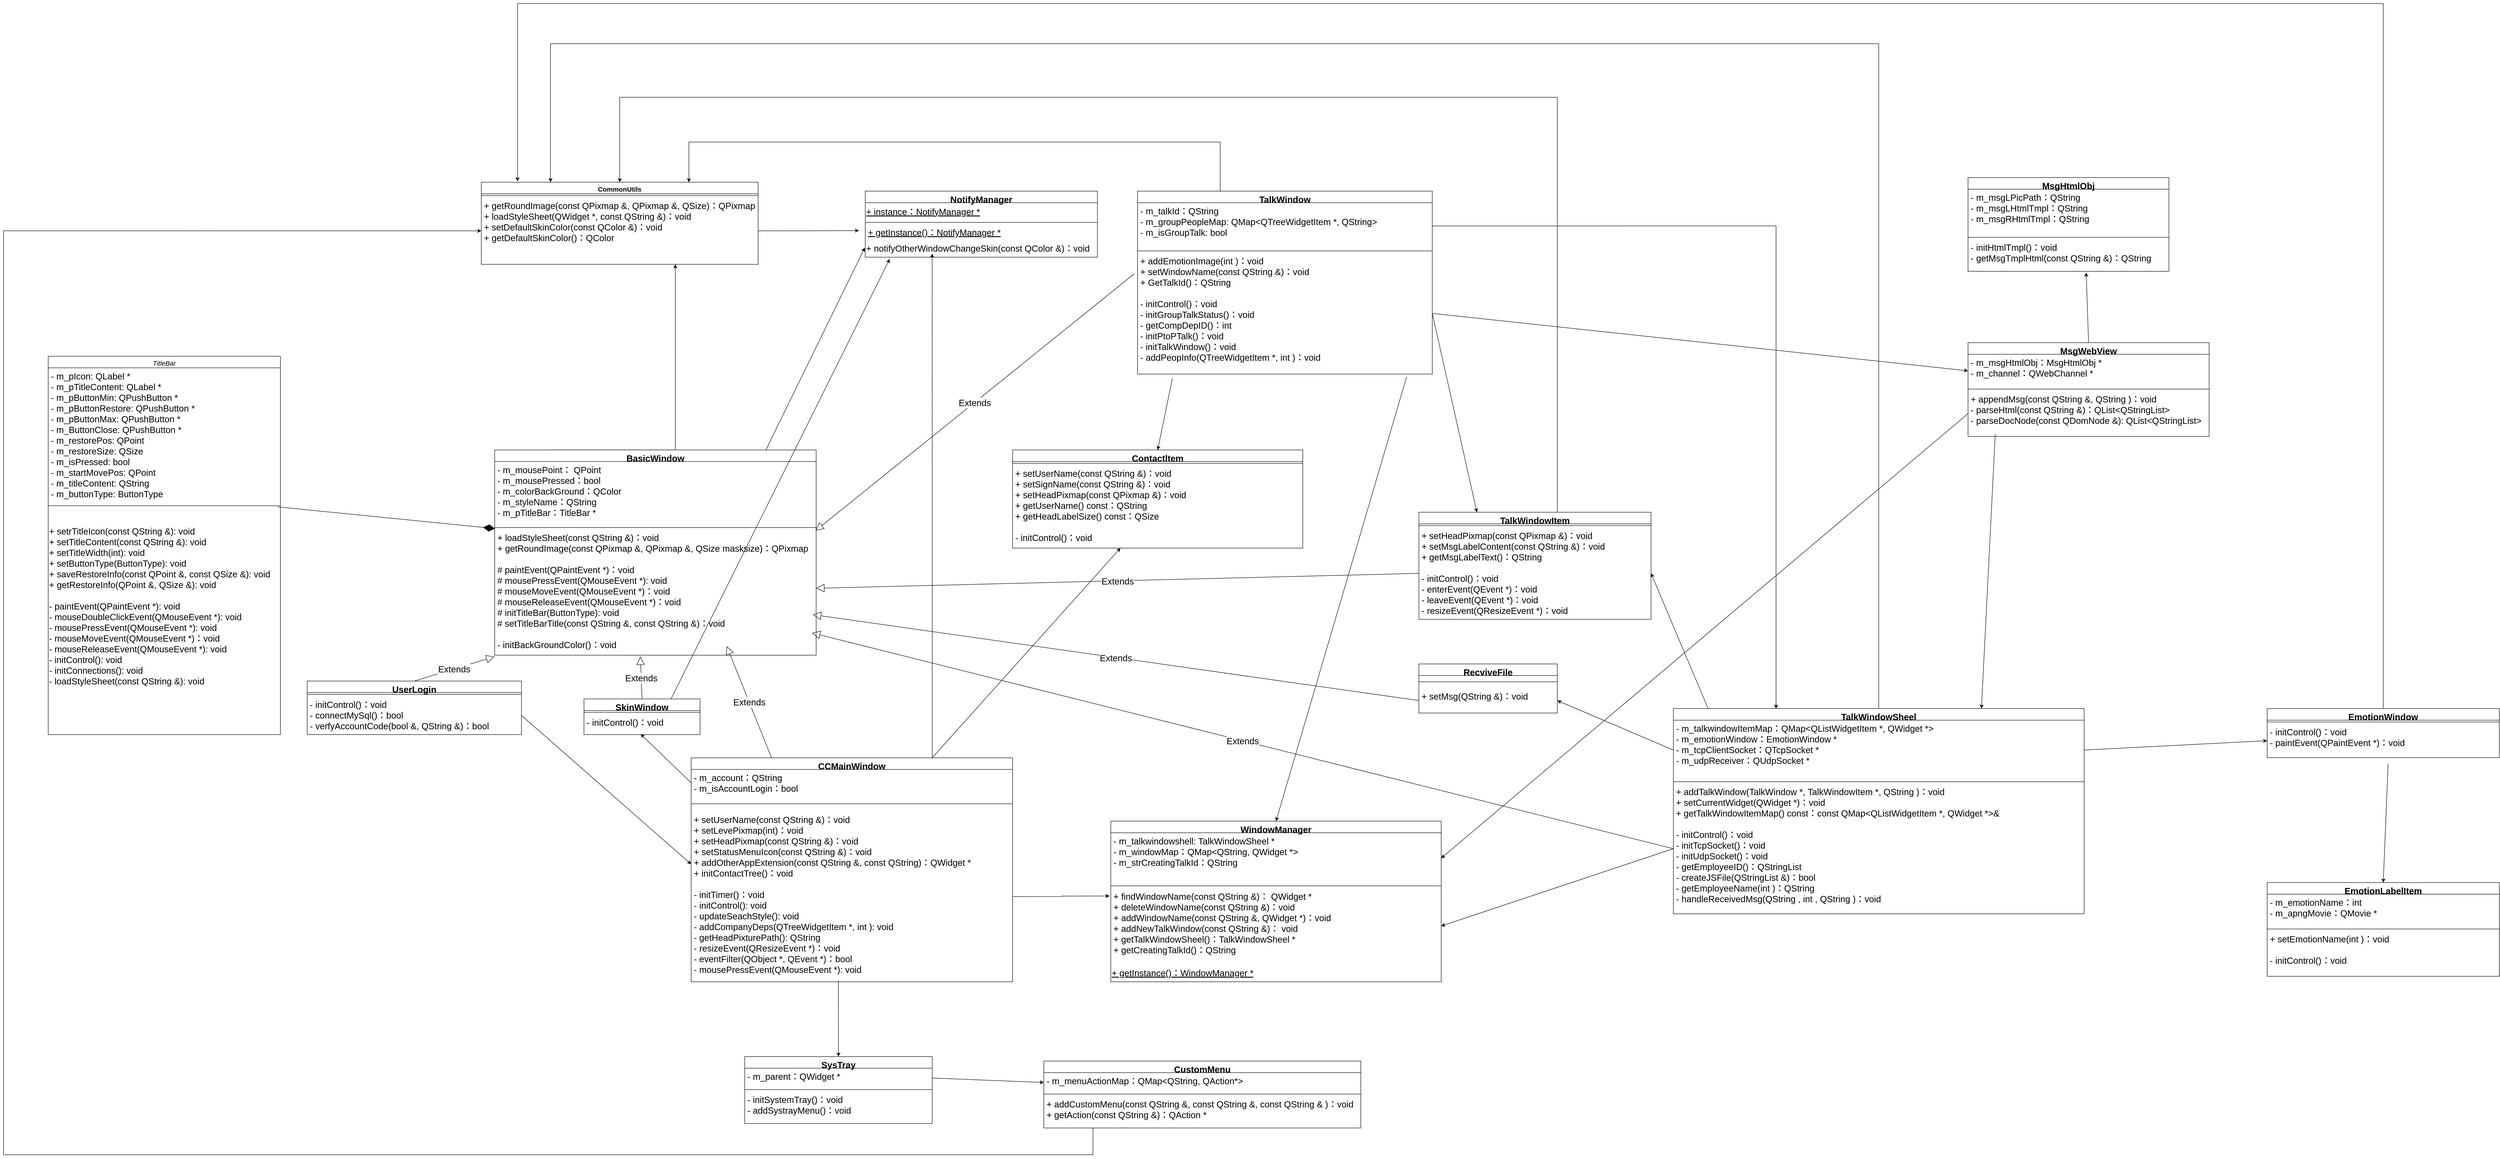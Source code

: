 <mxfile version="20.7.4" type="github">
  <diagram id="C5RBs43oDa-KdzZeNtuy" name="Page-1">
    <mxGraphModel dx="6947" dy="3913" grid="1" gridSize="10" guides="1" tooltips="1" connect="1" arrows="1" fold="1" page="1" pageScale="1" pageWidth="100000" pageHeight="100000" math="0" shadow="0">
      <root>
        <mxCell id="WIyWlLk6GJQsqaUBKTNV-0" />
        <mxCell id="WIyWlLk6GJQsqaUBKTNV-1" parent="WIyWlLk6GJQsqaUBKTNV-0" />
        <mxCell id="zkfFHV4jXpPFQw0GAbJ--0" value="TitleBar" style="swimlane;fontStyle=2;align=center;verticalAlign=top;childLayout=stackLayout;horizontal=1;startSize=26;horizontalStack=0;resizeParent=1;resizeLast=0;collapsible=1;marginBottom=0;rounded=0;shadow=0;strokeWidth=1;fontSize=15;" parent="WIyWlLk6GJQsqaUBKTNV-1" vertex="1">
          <mxGeometry x="960" y="1070.33" width="520" height="848" as="geometry">
            <mxRectangle x="220" y="70" width="160" height="26" as="alternateBounds" />
          </mxGeometry>
        </mxCell>
        <mxCell id="zkfFHV4jXpPFQw0GAbJ--2" value="- m_pIcon: QLabel *&#xa;- m_pTitleContent: QLabel *&#xa;- m_pButtonMin: QPushButton *&#xa;- m_pButtonRestore: QPushButton *&#xa;- m_pButtonMax: QPushButton *&#xa;- m_ButtonClose: QPushButton *&#xa;- m_restorePos: QPoint&#xa;- m_restoreSize: QSize&#xa;- m_isPressed: bool&#xa;- m_startMovePos: QPoint&#xa;- m_titleContent: QString&#xa;- m_buttonType: ButtonType" style="text;align=left;verticalAlign=top;spacingLeft=4;spacingRight=4;overflow=hidden;rotatable=0;points=[[0,0.5],[1,0.5]];portConstraint=eastwest;rounded=0;shadow=0;html=0;fontSize=20;" parent="zkfFHV4jXpPFQw0GAbJ--0" vertex="1">
          <mxGeometry y="26" width="520" height="294" as="geometry" />
        </mxCell>
        <mxCell id="zkfFHV4jXpPFQw0GAbJ--4" value="" style="line;html=1;strokeWidth=1;align=left;verticalAlign=middle;spacingTop=-1;spacingLeft=3;spacingRight=3;rotatable=0;labelPosition=right;points=[];portConstraint=eastwest;" parent="zkfFHV4jXpPFQw0GAbJ--0" vertex="1">
          <mxGeometry y="320" width="520" height="30" as="geometry" />
        </mxCell>
        <mxCell id="FM1tGX0wUyBCF_gy3c6J-2" value="&lt;div style=&quot;font-size: 20px;&quot;&gt;&lt;br style=&quot;font-size: 20px;&quot;&gt;&lt;/div&gt;&lt;div style=&quot;font-size: 20px;&quot;&gt;&lt;span style=&quot;font-size: 20px;&quot;&gt;+ setrTitleIcon(const QString &amp;amp;): void&lt;/span&gt;&lt;/div&gt;&lt;div style=&quot;font-size: 20px;&quot;&gt;&lt;span style=&quot;font-size: 20px;&quot;&gt;+ setTitleContent(const QString &amp;amp;): void&lt;/span&gt;&lt;/div&gt;&lt;div style=&quot;font-size: 20px;&quot;&gt;&lt;span style=&quot;font-size: 20px;&quot;&gt;+ setTitleWidth(int): void&lt;/span&gt;&lt;/div&gt;&lt;div style=&quot;font-size: 20px;&quot;&gt;&lt;span style=&quot;font-size: 20px;&quot;&gt;+ setButtonType(ButtonType): void&lt;/span&gt;&lt;/div&gt;&lt;div style=&quot;font-size: 20px;&quot;&gt;&lt;span style=&quot;font-size: 20px;&quot;&gt;+ saveRestoreInfo(const QPoint &amp;amp;, const QSize &amp;amp;): void&lt;/span&gt;&lt;/div&gt;&lt;div style=&quot;font-size: 20px;&quot;&gt;&lt;span style=&quot;font-size: 20px;&quot;&gt;+ getRestoreInfo(QPoint &amp;amp;, QSize &amp;amp;): void&lt;/span&gt;&lt;/div&gt;&lt;div style=&quot;font-size: 20px;&quot;&gt;&lt;br style=&quot;font-size: 20px;&quot;&gt;&lt;/div&gt;&lt;div style=&quot;font-size: 20px;&quot;&gt;&lt;span style=&quot;font-size: 20px;&quot;&gt;&lt;div style=&quot;font-size: 20px;&quot;&gt;- paintEvent(QPaintEvent *): void&lt;/div&gt;&lt;div style=&quot;font-size: 20px;&quot;&gt;- mouseDoubleClickEvent(QMouseEvent *): void&lt;/div&gt;&lt;div style=&quot;font-size: 20px;&quot;&gt;- mousePressEvent(QMouseEvent *): void&lt;/div&gt;&lt;div style=&quot;font-size: 20px;&quot;&gt;- mouseMoveEvent(QMouseEvent *)：void&lt;/div&gt;&lt;div style=&quot;font-size: 20px;&quot;&gt;- mouseReleaseEvent(QMouseEvent *): void&lt;/div&gt;&lt;div style=&quot;font-size: 20px;&quot;&gt;- initControl(): void&lt;/div&gt;&lt;div style=&quot;font-size: 20px;&quot;&gt;- initConnections(): void&lt;/div&gt;&lt;div style=&quot;font-size: 20px;&quot;&gt;- loadStyleSheet(const QString &amp;amp;): void&lt;/div&gt;&lt;div style=&quot;font-size: 20px;&quot;&gt;&lt;br&gt;&lt;/div&gt;&lt;/span&gt;&lt;/div&gt;" style="text;html=1;align=left;verticalAlign=middle;resizable=0;points=[];autosize=1;strokeColor=none;fillColor=none;fontSize=20;" parent="zkfFHV4jXpPFQw0GAbJ--0" vertex="1">
          <mxGeometry y="350" width="520" height="420" as="geometry" />
        </mxCell>
        <mxCell id="-mWvOrnuQrW1X3age0rV-4" value="CommonUtils" style="swimlane;fontStyle=1;align=center;verticalAlign=top;childLayout=stackLayout;horizontal=1;startSize=26;horizontalStack=0;resizeParent=1;resizeParentMax=0;resizeLast=0;collapsible=1;marginBottom=0;fontSize=15;" vertex="1" parent="WIyWlLk6GJQsqaUBKTNV-1">
          <mxGeometry x="1930" y="680.33" width="620" height="184" as="geometry" />
        </mxCell>
        <mxCell id="-mWvOrnuQrW1X3age0rV-6" value="" style="line;strokeWidth=1;fillColor=none;align=left;verticalAlign=middle;spacingTop=-1;spacingLeft=3;spacingRight=3;rotatable=0;labelPosition=right;points=[];portConstraint=eastwest;strokeColor=inherit;fontSize=15;" vertex="1" parent="-mWvOrnuQrW1X3age0rV-4">
          <mxGeometry y="26" width="620" height="8" as="geometry" />
        </mxCell>
        <mxCell id="-mWvOrnuQrW1X3age0rV-7" value="+ getRoundImage(const QPixmap &amp;, QPixmap &amp;, QSize)：QPixmap &#xa;+ loadStyleSheet(QWidget *, const QString &amp;)：void &#xa;+ setDefaultSkinColor(const QColor &amp;)：void &#xa;+ getDefaultSkinColor()：QColor &#xa;" style="text;strokeColor=none;fillColor=none;align=left;verticalAlign=top;spacingLeft=4;spacingRight=4;overflow=hidden;rotatable=0;points=[[0,0.5],[1,0.5]];portConstraint=eastwest;fontSize=20;" vertex="1" parent="-mWvOrnuQrW1X3age0rV-4">
          <mxGeometry y="34" width="620" height="150" as="geometry" />
        </mxCell>
        <mxCell id="-mWvOrnuQrW1X3age0rV-10" value="" style="endArrow=diamondThin;endFill=1;endSize=24;html=1;rounded=0;fontSize=15;entryX=0.001;entryY=-0.006;entryDx=0;entryDy=0;entryPerimeter=0;exitX=0.989;exitY=0.59;exitDx=0;exitDy=0;exitPerimeter=0;" edge="1" parent="WIyWlLk6GJQsqaUBKTNV-1" source="zkfFHV4jXpPFQw0GAbJ--4" target="-mWvOrnuQrW1X3age0rV-15">
          <mxGeometry width="160" relative="1" as="geometry">
            <mxPoint x="1760" y="1440.33" as="sourcePoint" />
            <mxPoint x="2022.71" y="1639.762" as="targetPoint" />
          </mxGeometry>
        </mxCell>
        <mxCell id="-mWvOrnuQrW1X3age0rV-25" style="edgeStyle=orthogonalEdgeStyle;rounded=0;orthogonalLoop=1;jettySize=auto;html=1;exitX=0.164;exitY=0.015;exitDx=0;exitDy=0;entryX=0.701;entryY=1.001;entryDx=0;entryDy=0;entryPerimeter=0;fontSize=20;exitPerimeter=0;" edge="1" parent="WIyWlLk6GJQsqaUBKTNV-1" source="-mWvOrnuQrW1X3age0rV-12" target="-mWvOrnuQrW1X3age0rV-7">
          <mxGeometry relative="1" as="geometry">
            <Array as="points">
              <mxPoint x="2098" y="1280.33" />
              <mxPoint x="2095" y="1280.33" />
            </Array>
          </mxGeometry>
        </mxCell>
        <mxCell id="-mWvOrnuQrW1X3age0rV-46" style="rounded=0;orthogonalLoop=1;jettySize=auto;html=1;exitX=0.844;exitY=-0.001;exitDx=0;exitDy=0;entryX=-0.002;entryY=0.47;entryDx=0;entryDy=0;entryPerimeter=0;fontSize=20;exitPerimeter=0;" edge="1" parent="WIyWlLk6GJQsqaUBKTNV-1" source="-mWvOrnuQrW1X3age0rV-12" target="-mWvOrnuQrW1X3age0rV-20">
          <mxGeometry relative="1" as="geometry" />
        </mxCell>
        <mxCell id="-mWvOrnuQrW1X3age0rV-12" value="BasicWindow" style="swimlane;fontStyle=1;align=center;verticalAlign=top;childLayout=stackLayout;horizontal=1;startSize=26;horizontalStack=0;resizeParent=1;resizeParentMax=0;resizeLast=0;collapsible=1;marginBottom=0;fontSize=20;" vertex="1" parent="WIyWlLk6GJQsqaUBKTNV-1">
          <mxGeometry x="1960" y="1280.33" width="720" height="460" as="geometry" />
        </mxCell>
        <mxCell id="-mWvOrnuQrW1X3age0rV-13" value="- m_mousePoint： QPoint&#xa;- m_mousePressed：bool&#xa;- m_colorBackGround：QColor&#xa;- m_styleName：QString &#xa;- m_pTitleBar：TitleBar *&#xa;" style="text;strokeColor=none;fillColor=none;align=left;verticalAlign=top;spacingLeft=4;spacingRight=4;overflow=hidden;rotatable=0;points=[[0,0.5],[1,0.5]];portConstraint=eastwest;fontSize=20;" vertex="1" parent="-mWvOrnuQrW1X3age0rV-12">
          <mxGeometry y="26" width="720" height="144" as="geometry" />
        </mxCell>
        <mxCell id="-mWvOrnuQrW1X3age0rV-14" value="" style="line;strokeWidth=1;fillColor=none;align=left;verticalAlign=middle;spacingTop=-1;spacingLeft=3;spacingRight=3;rotatable=0;labelPosition=right;points=[];portConstraint=eastwest;strokeColor=inherit;fontSize=20;" vertex="1" parent="-mWvOrnuQrW1X3age0rV-12">
          <mxGeometry y="170" width="720" height="8" as="geometry" />
        </mxCell>
        <mxCell id="-mWvOrnuQrW1X3age0rV-15" value="+ loadStyleSheet(const QString &amp;)：void &#xa;+ getRoundImage(const QPixmap &amp;, QPixmap &amp;, QSize masksize)：QPixmap&#xa;&#xa;# paintEvent(QPaintEvent *)：void&#xa;# mousePressEvent(QMouseEvent *): void&#xa;# mouseMoveEvent(QMouseEvent *)：void&#xa;# mouseReleaseEvent(QMouseEvent *)：void&#xa;# initTitleBar(ButtonType): void &#xa;# setTitleBarTitle(const QString &amp;, const QString &amp;)：void &#xa;&#xa;- initBackGroundColor()：void" style="text;strokeColor=none;fillColor=none;align=left;verticalAlign=top;spacingLeft=4;spacingRight=4;overflow=hidden;rotatable=0;points=[[0,0.5],[1,0.5]];portConstraint=eastwest;fontSize=20;" vertex="1" parent="-mWvOrnuQrW1X3age0rV-12">
          <mxGeometry y="178" width="720" height="282" as="geometry" />
        </mxCell>
        <mxCell id="-mWvOrnuQrW1X3age0rV-16" value="NotifyManager" style="swimlane;fontStyle=1;align=center;verticalAlign=top;childLayout=stackLayout;horizontal=1;startSize=26;horizontalStack=0;resizeParent=1;resizeParentMax=0;resizeLast=0;collapsible=1;marginBottom=0;fontSize=20;" vertex="1" parent="WIyWlLk6GJQsqaUBKTNV-1">
          <mxGeometry x="2790" y="700.33" width="520" height="148" as="geometry" />
        </mxCell>
        <mxCell id="-mWvOrnuQrW1X3age0rV-21" value="+ instance：NotifyManager *" style="text;html=1;align=left;verticalAlign=middle;resizable=0;points=[];autosize=1;strokeColor=none;fillColor=none;fontSize=20;fontStyle=4" vertex="1" parent="-mWvOrnuQrW1X3age0rV-16">
          <mxGeometry y="26" width="520" height="40" as="geometry" />
        </mxCell>
        <mxCell id="-mWvOrnuQrW1X3age0rV-18" value="" style="line;strokeWidth=1;fillColor=none;align=left;verticalAlign=middle;spacingTop=-1;spacingLeft=3;spacingRight=3;rotatable=0;labelPosition=right;points=[];portConstraint=eastwest;strokeColor=inherit;fontSize=20;" vertex="1" parent="-mWvOrnuQrW1X3age0rV-16">
          <mxGeometry y="66" width="520" height="8" as="geometry" />
        </mxCell>
        <mxCell id="-mWvOrnuQrW1X3age0rV-17" value="+ getInstance()：NotifyManager *" style="text;strokeColor=none;fillColor=none;align=left;verticalAlign=top;spacingLeft=4;spacingRight=4;overflow=hidden;rotatable=0;points=[[0,0.5],[1,0.5]];portConstraint=eastwest;fontSize=20;fontStyle=4" vertex="1" parent="-mWvOrnuQrW1X3age0rV-16">
          <mxGeometry y="74" width="520" height="34" as="geometry" />
        </mxCell>
        <mxCell id="-mWvOrnuQrW1X3age0rV-20" value="+ notifyOtherWindowChangeSkin(const QColor &amp;amp;)：void&amp;nbsp;" style="text;html=1;align=left;verticalAlign=middle;resizable=0;points=[];autosize=1;strokeColor=none;fillColor=none;fontSize=20;" vertex="1" parent="-mWvOrnuQrW1X3age0rV-16">
          <mxGeometry y="108" width="520" height="40" as="geometry" />
        </mxCell>
        <mxCell id="-mWvOrnuQrW1X3age0rV-28" value="UserLogin" style="swimlane;fontStyle=1;align=center;verticalAlign=top;childLayout=stackLayout;horizontal=1;startSize=26;horizontalStack=0;resizeParent=1;resizeParentMax=0;resizeLast=0;collapsible=1;marginBottom=0;fontSize=20;" vertex="1" parent="WIyWlLk6GJQsqaUBKTNV-1">
          <mxGeometry x="1540" y="1798.33" width="480" height="120" as="geometry" />
        </mxCell>
        <mxCell id="-mWvOrnuQrW1X3age0rV-30" value="" style="line;strokeWidth=1;fillColor=none;align=left;verticalAlign=middle;spacingTop=-1;spacingLeft=3;spacingRight=3;rotatable=0;labelPosition=right;points=[];portConstraint=eastwest;strokeColor=inherit;fontSize=20;" vertex="1" parent="-mWvOrnuQrW1X3age0rV-28">
          <mxGeometry y="26" width="480" height="8" as="geometry" />
        </mxCell>
        <mxCell id="-mWvOrnuQrW1X3age0rV-31" value="- initControl()：void &#xa;- connectMySql()：bool &#xa;- verfyAccountCode(bool &amp;, QString &amp;)：bool &#xa;" style="text;strokeColor=none;fillColor=none;align=left;verticalAlign=top;spacingLeft=4;spacingRight=4;overflow=hidden;rotatable=0;points=[[0,0.5],[1,0.5]];portConstraint=eastwest;fontSize=20;" vertex="1" parent="-mWvOrnuQrW1X3age0rV-28">
          <mxGeometry y="34" width="480" height="86" as="geometry" />
        </mxCell>
        <mxCell id="-mWvOrnuQrW1X3age0rV-32" value="Extends" style="endArrow=block;endSize=16;endFill=0;html=1;rounded=0;fontSize=20;entryX=-0.001;entryY=1.012;entryDx=0;entryDy=0;entryPerimeter=0;exitX=0.5;exitY=0;exitDx=0;exitDy=0;" edge="1" parent="WIyWlLk6GJQsqaUBKTNV-1" source="-mWvOrnuQrW1X3age0rV-28" target="-mWvOrnuQrW1X3age0rV-15">
          <mxGeometry width="160" relative="1" as="geometry">
            <mxPoint x="2130" y="1800.33" as="sourcePoint" />
            <mxPoint x="2290" y="1800.33" as="targetPoint" />
          </mxGeometry>
        </mxCell>
        <mxCell id="-mWvOrnuQrW1X3age0rV-47" style="edgeStyle=orthogonalEdgeStyle;rounded=0;orthogonalLoop=1;jettySize=auto;html=1;exitX=0.75;exitY=0;exitDx=0;exitDy=0;entryX=0.288;entryY=0.8;entryDx=0;entryDy=0;entryPerimeter=0;fontSize=20;" edge="1" parent="WIyWlLk6GJQsqaUBKTNV-1" source="-mWvOrnuQrW1X3age0rV-33" target="-mWvOrnuQrW1X3age0rV-20">
          <mxGeometry relative="1" as="geometry" />
        </mxCell>
        <mxCell id="-mWvOrnuQrW1X3age0rV-143" style="edgeStyle=none;rounded=0;orthogonalLoop=1;jettySize=auto;html=1;exitX=0.75;exitY=0;exitDx=0;exitDy=0;fontSize=20;" edge="1" parent="WIyWlLk6GJQsqaUBKTNV-1" source="-mWvOrnuQrW1X3age0rV-33" target="-mWvOrnuQrW1X3age0rV-141">
          <mxGeometry relative="1" as="geometry" />
        </mxCell>
        <mxCell id="-mWvOrnuQrW1X3age0rV-33" value="CCMainWindow" style="swimlane;fontStyle=1;align=center;verticalAlign=top;childLayout=stackLayout;horizontal=1;startSize=26;horizontalStack=0;resizeParent=1;resizeParentMax=0;resizeLast=0;collapsible=1;marginBottom=0;fontSize=20;" vertex="1" parent="WIyWlLk6GJQsqaUBKTNV-1">
          <mxGeometry x="2400" y="1970.33" width="720" height="502" as="geometry" />
        </mxCell>
        <mxCell id="-mWvOrnuQrW1X3age0rV-34" value="- m_account：QString &#xa;- m_isAccountLogin：bool " style="text;strokeColor=none;fillColor=none;align=left;verticalAlign=top;spacingLeft=4;spacingRight=4;overflow=hidden;rotatable=0;points=[[0,0.5],[1,0.5]];portConstraint=eastwest;fontSize=20;" vertex="1" parent="-mWvOrnuQrW1X3age0rV-33">
          <mxGeometry y="26" width="720" height="60" as="geometry" />
        </mxCell>
        <mxCell id="-mWvOrnuQrW1X3age0rV-35" value="" style="line;strokeWidth=1;fillColor=none;align=left;verticalAlign=middle;spacingTop=-1;spacingLeft=3;spacingRight=3;rotatable=0;labelPosition=right;points=[];portConstraint=eastwest;strokeColor=inherit;fontSize=20;" vertex="1" parent="-mWvOrnuQrW1X3age0rV-33">
          <mxGeometry y="86" width="720" height="34" as="geometry" />
        </mxCell>
        <mxCell id="-mWvOrnuQrW1X3age0rV-36" value="+ setUserName(const QString &amp;)：void &#xa;+ setLevePixmap(int)：void&#xa;+ setHeadPixmap(const QString &amp;)：void		&#xa;+ setStatusMenuIcon(const QString &amp;)：void&#xa;+ addOtherAppExtension(const QString &amp;, const QString)：QWidget *&#xa;+ initContactTree()：void&#xa;&#xa;- initTimer()：void&#xa;- initControl(): void&#xa;- updateSeachStyle(): void&#xa;- addCompanyDeps(QTreeWidgetItem *, int ): void&#xa;- getHeadPixturePath(): QString&#xa;- resizeEvent(QResizeEvent *)：void&#xa;- eventFilter(QObject *, QEvent *)：bool&#xa;	- mousePressEvent(QMouseEvent *): void" style="text;strokeColor=none;fillColor=none;align=left;verticalAlign=top;spacingLeft=4;spacingRight=4;overflow=hidden;rotatable=0;points=[[0,0.5],[1,0.5]];portConstraint=eastwest;fontSize=20;" vertex="1" parent="-mWvOrnuQrW1X3age0rV-33">
          <mxGeometry y="120" width="720" height="382" as="geometry" />
        </mxCell>
        <mxCell id="-mWvOrnuQrW1X3age0rV-37" value="Extends" style="endArrow=block;endSize=16;endFill=0;html=1;rounded=0;fontSize=20;entryX=0.722;entryY=0.929;entryDx=0;entryDy=0;entryPerimeter=0;exitX=0.25;exitY=0;exitDx=0;exitDy=0;" edge="1" parent="WIyWlLk6GJQsqaUBKTNV-1" source="-mWvOrnuQrW1X3age0rV-33" target="-mWvOrnuQrW1X3age0rV-15">
          <mxGeometry width="160" relative="1" as="geometry">
            <mxPoint x="2490" y="1850.33" as="sourcePoint" />
            <mxPoint x="2650" y="1850.33" as="targetPoint" />
          </mxGeometry>
        </mxCell>
        <mxCell id="-mWvOrnuQrW1X3age0rV-40" style="rounded=0;orthogonalLoop=1;jettySize=auto;html=1;exitX=1;exitY=0.5;exitDx=0;exitDy=0;entryX=0;entryY=0.31;entryDx=0;entryDy=0;entryPerimeter=0;fontSize=20;" edge="1" parent="WIyWlLk6GJQsqaUBKTNV-1" source="-mWvOrnuQrW1X3age0rV-31" target="-mWvOrnuQrW1X3age0rV-36">
          <mxGeometry relative="1" as="geometry" />
        </mxCell>
        <mxCell id="-mWvOrnuQrW1X3age0rV-45" style="edgeStyle=orthogonalEdgeStyle;rounded=0;orthogonalLoop=1;jettySize=auto;html=1;exitX=1;exitY=0.5;exitDx=0;exitDy=0;entryX=-0.027;entryY=0.424;entryDx=0;entryDy=0;entryPerimeter=0;fontSize=20;" edge="1" parent="WIyWlLk6GJQsqaUBKTNV-1" source="-mWvOrnuQrW1X3age0rV-7" target="-mWvOrnuQrW1X3age0rV-17">
          <mxGeometry relative="1" as="geometry" />
        </mxCell>
        <mxCell id="-mWvOrnuQrW1X3age0rV-48" value="WindowManager" style="swimlane;fontStyle=1;align=center;verticalAlign=top;childLayout=stackLayout;horizontal=1;startSize=26;horizontalStack=0;resizeParent=1;resizeParentMax=0;resizeLast=0;collapsible=1;marginBottom=0;fontSize=20;" vertex="1" parent="WIyWlLk6GJQsqaUBKTNV-1">
          <mxGeometry x="3340" y="2112.33" width="740" height="360" as="geometry" />
        </mxCell>
        <mxCell id="-mWvOrnuQrW1X3age0rV-49" value="- m_talkwindowshell: TalkWindowSheel *&#xa;- m_windowMap：QMap&lt;QString, QWidget *&gt;&#xa;- m_strCreatingTalkId：QString" style="text;strokeColor=none;fillColor=none;align=left;verticalAlign=top;spacingLeft=4;spacingRight=4;overflow=hidden;rotatable=0;points=[[0,0.5],[1,0.5]];portConstraint=eastwest;fontSize=20;" vertex="1" parent="-mWvOrnuQrW1X3age0rV-48">
          <mxGeometry y="26" width="740" height="114" as="geometry" />
        </mxCell>
        <mxCell id="-mWvOrnuQrW1X3age0rV-50" value="" style="line;strokeWidth=1;fillColor=none;align=left;verticalAlign=middle;spacingTop=-1;spacingLeft=3;spacingRight=3;rotatable=0;labelPosition=right;points=[];portConstraint=eastwest;strokeColor=inherit;fontSize=20;" vertex="1" parent="-mWvOrnuQrW1X3age0rV-48">
          <mxGeometry y="140" width="740" height="10" as="geometry" />
        </mxCell>
        <mxCell id="-mWvOrnuQrW1X3age0rV-51" value="+ findWindowName(const QString &amp;)： QWidget *&#xa;+ deleteWindowName(const QString &amp;)：void &#xa;+ addWindowName(const QString &amp;, QWidget *)：void &#xa;+ addNewTalkWindow(const QString &amp;)： void &#xa;+ getTalkWindowSheel()：TalkWindowSheel *&#xa;+ getCreatingTalkId()：QString " style="text;strokeColor=none;fillColor=none;align=left;verticalAlign=top;spacingLeft=4;spacingRight=4;overflow=hidden;rotatable=0;points=[[0,0.5],[1,0.5]];portConstraint=eastwest;fontSize=20;" vertex="1" parent="-mWvOrnuQrW1X3age0rV-48">
          <mxGeometry y="150" width="740" height="170" as="geometry" />
        </mxCell>
        <mxCell id="-mWvOrnuQrW1X3age0rV-52" value="&lt;u&gt;&lt;span style=&quot;&quot;&gt;+ getInstance()：&lt;/span&gt;&lt;span style=&quot;&quot;&gt;WindowManager *&lt;/span&gt;&lt;/u&gt;" style="text;html=1;align=left;verticalAlign=middle;resizable=0;points=[];autosize=1;strokeColor=none;fillColor=none;fontSize=20;" vertex="1" parent="-mWvOrnuQrW1X3age0rV-48">
          <mxGeometry y="320" width="740" height="40" as="geometry" />
        </mxCell>
        <mxCell id="-mWvOrnuQrW1X3age0rV-53" style="edgeStyle=orthogonalEdgeStyle;rounded=0;orthogonalLoop=1;jettySize=auto;html=1;exitX=1;exitY=0.5;exitDx=0;exitDy=0;entryX=-0.004;entryY=0.105;entryDx=0;entryDy=0;entryPerimeter=0;fontSize=20;" edge="1" parent="WIyWlLk6GJQsqaUBKTNV-1" source="-mWvOrnuQrW1X3age0rV-36" target="-mWvOrnuQrW1X3age0rV-51">
          <mxGeometry relative="1" as="geometry" />
        </mxCell>
        <mxCell id="-mWvOrnuQrW1X3age0rV-61" style="edgeStyle=orthogonalEdgeStyle;rounded=0;orthogonalLoop=1;jettySize=auto;html=1;exitX=0.25;exitY=0;exitDx=0;exitDy=0;entryX=0.75;entryY=0;entryDx=0;entryDy=0;fontSize=20;" edge="1" parent="WIyWlLk6GJQsqaUBKTNV-1" source="-mWvOrnuQrW1X3age0rV-54" target="-mWvOrnuQrW1X3age0rV-4">
          <mxGeometry relative="1" as="geometry">
            <Array as="points">
              <mxPoint x="3585" y="590.33" />
              <mxPoint x="2395" y="590.33" />
            </Array>
          </mxGeometry>
        </mxCell>
        <mxCell id="-mWvOrnuQrW1X3age0rV-54" value="TalkWindow" style="swimlane;fontStyle=1;align=center;verticalAlign=top;childLayout=stackLayout;horizontal=1;startSize=26;horizontalStack=0;resizeParent=1;resizeParentMax=0;resizeLast=0;collapsible=1;marginBottom=0;fontSize=20;" vertex="1" parent="WIyWlLk6GJQsqaUBKTNV-1">
          <mxGeometry x="3400" y="700.33" width="660" height="410" as="geometry" />
        </mxCell>
        <mxCell id="-mWvOrnuQrW1X3age0rV-55" value="- m_talkId：QString&#xa;- m_groupPeopleMap: QMap&lt;QTreeWidgetItem *, QString&gt;&#xa;- m_isGroupTalk: bool " style="text;strokeColor=none;fillColor=none;align=left;verticalAlign=top;spacingLeft=4;spacingRight=4;overflow=hidden;rotatable=0;points=[[0,0.5],[1,0.5]];portConstraint=eastwest;fontSize=20;" vertex="1" parent="-mWvOrnuQrW1X3age0rV-54">
          <mxGeometry y="26" width="660" height="104" as="geometry" />
        </mxCell>
        <mxCell id="-mWvOrnuQrW1X3age0rV-56" value="" style="line;strokeWidth=1;fillColor=none;align=left;verticalAlign=middle;spacingTop=-1;spacingLeft=3;spacingRight=3;rotatable=0;labelPosition=right;points=[];portConstraint=eastwest;strokeColor=inherit;fontSize=20;" vertex="1" parent="-mWvOrnuQrW1X3age0rV-54">
          <mxGeometry y="130" width="660" height="8" as="geometry" />
        </mxCell>
        <mxCell id="-mWvOrnuQrW1X3age0rV-57" value="+ addEmotionImage(int )：void &#xa;+ setWindowName(const QString &amp;)：void &#xa;+ GetTalkId()：QString &#xa;&#xa;- initControl()：void &#xa;- initGroupTalkStatus()：void &#xa;- getCompDepID()：int &#xa;- initPtoPTalk()：void &#xa;- initTalkWindow()：void &#xa;- addPeopInfo(QTreeWidgetItem *, int )：void " style="text;strokeColor=none;fillColor=none;align=left;verticalAlign=top;spacingLeft=4;spacingRight=4;overflow=hidden;rotatable=0;points=[[0,0.5],[1,0.5]];portConstraint=eastwest;fontSize=20;" vertex="1" parent="-mWvOrnuQrW1X3age0rV-54">
          <mxGeometry y="138" width="660" height="272" as="geometry" />
        </mxCell>
        <mxCell id="-mWvOrnuQrW1X3age0rV-58" value="Extends" style="endArrow=block;endSize=16;endFill=0;html=1;rounded=0;fontSize=20;entryX=0.998;entryY=0.011;entryDx=0;entryDy=0;entryPerimeter=0;exitX=-0.012;exitY=0.175;exitDx=0;exitDy=0;exitPerimeter=0;" edge="1" parent="WIyWlLk6GJQsqaUBKTNV-1" source="-mWvOrnuQrW1X3age0rV-57" target="-mWvOrnuQrW1X3age0rV-15">
          <mxGeometry width="160" relative="1" as="geometry">
            <mxPoint x="3070" y="1170.33" as="sourcePoint" />
            <mxPoint x="3230" y="1170.33" as="targetPoint" />
          </mxGeometry>
        </mxCell>
        <mxCell id="-mWvOrnuQrW1X3age0rV-60" style="rounded=0;orthogonalLoop=1;jettySize=auto;html=1;exitX=0.913;exitY=1.023;exitDx=0;exitDy=0;fontSize=20;exitPerimeter=0;entryX=0.5;entryY=0;entryDx=0;entryDy=0;" edge="1" parent="WIyWlLk6GJQsqaUBKTNV-1" source="-mWvOrnuQrW1X3age0rV-57" target="-mWvOrnuQrW1X3age0rV-48">
          <mxGeometry relative="1" as="geometry">
            <mxPoint x="3370" y="1780.33" as="targetPoint" />
          </mxGeometry>
        </mxCell>
        <mxCell id="-mWvOrnuQrW1X3age0rV-68" style="edgeStyle=orthogonalEdgeStyle;rounded=0;orthogonalLoop=1;jettySize=auto;html=1;exitX=0.5;exitY=0;exitDx=0;exitDy=0;entryX=0.5;entryY=0;entryDx=0;entryDy=0;fontSize=20;" edge="1" parent="WIyWlLk6GJQsqaUBKTNV-1" source="-mWvOrnuQrW1X3age0rV-62" target="-mWvOrnuQrW1X3age0rV-4">
          <mxGeometry relative="1" as="geometry">
            <Array as="points">
              <mxPoint x="4340" y="490" />
              <mxPoint x="2240" y="490" />
            </Array>
          </mxGeometry>
        </mxCell>
        <mxCell id="-mWvOrnuQrW1X3age0rV-62" value="TalkWindowItem" style="swimlane;fontStyle=1;align=center;verticalAlign=top;childLayout=stackLayout;horizontal=1;startSize=26;horizontalStack=0;resizeParent=1;resizeParentMax=0;resizeLast=0;collapsible=1;marginBottom=0;fontSize=20;" vertex="1" parent="WIyWlLk6GJQsqaUBKTNV-1">
          <mxGeometry x="4030" y="1420" width="520" height="240" as="geometry" />
        </mxCell>
        <mxCell id="-mWvOrnuQrW1X3age0rV-64" value="" style="line;strokeWidth=1;fillColor=none;align=left;verticalAlign=middle;spacingTop=-1;spacingLeft=3;spacingRight=3;rotatable=0;labelPosition=right;points=[];portConstraint=eastwest;strokeColor=inherit;fontSize=20;" vertex="1" parent="-mWvOrnuQrW1X3age0rV-62">
          <mxGeometry y="26" width="520" height="8" as="geometry" />
        </mxCell>
        <mxCell id="-mWvOrnuQrW1X3age0rV-65" value="+ setHeadPixmap(const QPixmap &amp;)：void &#xa;+ setMsgLabelContent(const QString &amp;)：void &#xa;+ getMsgLabelText()：QString&#xa;&#xa;- initControl()：void&#xa;- enterEvent(QEvent *)：void&#xa;- leaveEvent(QEvent *)：void &#xa;- resizeEvent(QResizeEvent *)：void " style="text;strokeColor=none;fillColor=none;align=left;verticalAlign=top;spacingLeft=4;spacingRight=4;overflow=hidden;rotatable=0;points=[[0,0.5],[1,0.5]];portConstraint=eastwest;fontSize=20;" vertex="1" parent="-mWvOrnuQrW1X3age0rV-62">
          <mxGeometry y="34" width="520" height="206" as="geometry" />
        </mxCell>
        <mxCell id="-mWvOrnuQrW1X3age0rV-66" style="rounded=0;orthogonalLoop=1;jettySize=auto;html=1;exitX=1;exitY=0.5;exitDx=0;exitDy=0;entryX=0.25;entryY=0;entryDx=0;entryDy=0;fontSize=20;" edge="1" parent="WIyWlLk6GJQsqaUBKTNV-1" source="-mWvOrnuQrW1X3age0rV-57" target="-mWvOrnuQrW1X3age0rV-62">
          <mxGeometry relative="1" as="geometry" />
        </mxCell>
        <mxCell id="-mWvOrnuQrW1X3age0rV-67" value="Extends" style="endArrow=block;endSize=16;endFill=0;html=1;rounded=0;fontSize=20;exitX=0;exitY=0.5;exitDx=0;exitDy=0;" edge="1" parent="WIyWlLk6GJQsqaUBKTNV-1" source="-mWvOrnuQrW1X3age0rV-65" target="-mWvOrnuQrW1X3age0rV-15">
          <mxGeometry width="160" relative="1" as="geometry">
            <mxPoint x="3390" y="1580" as="sourcePoint" />
            <mxPoint x="3550" y="1580" as="targetPoint" />
          </mxGeometry>
        </mxCell>
        <mxCell id="-mWvOrnuQrW1X3age0rV-79" style="edgeStyle=orthogonalEdgeStyle;rounded=0;orthogonalLoop=1;jettySize=auto;html=1;exitX=0.5;exitY=0;exitDx=0;exitDy=0;entryX=0.25;entryY=0;entryDx=0;entryDy=0;fontSize=20;" edge="1" parent="WIyWlLk6GJQsqaUBKTNV-1" source="-mWvOrnuQrW1X3age0rV-69" target="-mWvOrnuQrW1X3age0rV-4">
          <mxGeometry relative="1" as="geometry">
            <Array as="points">
              <mxPoint x="5060" y="370" />
              <mxPoint x="2085" y="370" />
            </Array>
          </mxGeometry>
        </mxCell>
        <mxCell id="-mWvOrnuQrW1X3age0rV-69" value="TalkWindowSheel" style="swimlane;fontStyle=1;align=center;verticalAlign=top;childLayout=stackLayout;horizontal=1;startSize=26;horizontalStack=0;resizeParent=1;resizeParentMax=0;resizeLast=0;collapsible=1;marginBottom=0;fontSize=20;" vertex="1" parent="WIyWlLk6GJQsqaUBKTNV-1">
          <mxGeometry x="4600" y="1860" width="920" height="460" as="geometry" />
        </mxCell>
        <mxCell id="-mWvOrnuQrW1X3age0rV-70" value="- m_talkwindowItemMap：QMap&lt;QListWidgetItem *, QWidget *&gt;&#xa;- m_emotionWindow：EmotionWindow *&#xa;- m_tcpClientSocket：QTcpSocket *	&#xa;- m_udpReceiver：QUdpSocket *" style="text;strokeColor=none;fillColor=none;align=left;verticalAlign=top;spacingLeft=4;spacingRight=4;overflow=hidden;rotatable=0;points=[[0,0.5],[1,0.5]];portConstraint=eastwest;fontSize=20;" vertex="1" parent="-mWvOrnuQrW1X3age0rV-69">
          <mxGeometry y="26" width="920" height="134" as="geometry" />
        </mxCell>
        <mxCell id="-mWvOrnuQrW1X3age0rV-71" value="" style="line;strokeWidth=1;fillColor=none;align=left;verticalAlign=middle;spacingTop=-1;spacingLeft=3;spacingRight=3;rotatable=0;labelPosition=right;points=[];portConstraint=eastwest;strokeColor=inherit;fontSize=20;" vertex="1" parent="-mWvOrnuQrW1X3age0rV-69">
          <mxGeometry y="160" width="920" height="8" as="geometry" />
        </mxCell>
        <mxCell id="-mWvOrnuQrW1X3age0rV-72" value="+ addTalkWindow(TalkWindow *, TalkWindowItem *, QString )：void &#xa;+ setCurrentWidget(QWidget *)：void &#xa;+ getTalkWindowItemMap() const：const QMap&lt;QListWidgetItem *, QWidget *&gt;&amp; &#xa;&#xa;- initControl()：void&#xa;- initTcpSocket()：void &#xa;- initUdpSocket()：void &#xa;- getEmployeeID()：QStringList&#xa;- createJSFile(QStringList &amp;)：bool &#xa;- getEmployeeName(int )：QString &#xa;- handleReceivedMsg(QString , int , QString )：void " style="text;strokeColor=none;fillColor=none;align=left;verticalAlign=top;spacingLeft=4;spacingRight=4;overflow=hidden;rotatable=0;points=[[0,0.5],[1,0.5]];portConstraint=eastwest;fontSize=20;" vertex="1" parent="-mWvOrnuQrW1X3age0rV-69">
          <mxGeometry y="168" width="920" height="292" as="geometry" />
        </mxCell>
        <mxCell id="-mWvOrnuQrW1X3age0rV-74" value="Extends" style="endArrow=block;endSize=16;endFill=0;html=1;rounded=0;fontSize=20;entryX=0.987;entryY=0.823;entryDx=0;entryDy=0;entryPerimeter=0;exitX=0;exitY=0.5;exitDx=0;exitDy=0;" edge="1" parent="WIyWlLk6GJQsqaUBKTNV-1" source="-mWvOrnuQrW1X3age0rV-72" target="-mWvOrnuQrW1X3age0rV-15">
          <mxGeometry width="160" relative="1" as="geometry">
            <mxPoint x="4030" y="1960" as="sourcePoint" />
            <mxPoint x="4190" y="1960" as="targetPoint" />
          </mxGeometry>
        </mxCell>
        <mxCell id="-mWvOrnuQrW1X3age0rV-75" style="edgeStyle=orthogonalEdgeStyle;rounded=0;orthogonalLoop=1;jettySize=auto;html=1;exitX=1;exitY=0.5;exitDx=0;exitDy=0;entryX=0.25;entryY=0;entryDx=0;entryDy=0;fontSize=20;" edge="1" parent="WIyWlLk6GJQsqaUBKTNV-1" source="-mWvOrnuQrW1X3age0rV-55" target="-mWvOrnuQrW1X3age0rV-69">
          <mxGeometry relative="1" as="geometry" />
        </mxCell>
        <mxCell id="-mWvOrnuQrW1X3age0rV-77" style="rounded=0;orthogonalLoop=1;jettySize=auto;html=1;exitX=0.085;exitY=0.002;exitDx=0;exitDy=0;entryX=1;entryY=0.5;entryDx=0;entryDy=0;fontSize=20;exitPerimeter=0;" edge="1" parent="WIyWlLk6GJQsqaUBKTNV-1" source="-mWvOrnuQrW1X3age0rV-69" target="-mWvOrnuQrW1X3age0rV-65">
          <mxGeometry relative="1" as="geometry" />
        </mxCell>
        <mxCell id="-mWvOrnuQrW1X3age0rV-78" style="rounded=0;orthogonalLoop=1;jettySize=auto;html=1;exitX=0;exitY=0.5;exitDx=0;exitDy=0;entryX=1;entryY=0.5;entryDx=0;entryDy=0;fontSize=20;" edge="1" parent="WIyWlLk6GJQsqaUBKTNV-1" source="-mWvOrnuQrW1X3age0rV-72" target="-mWvOrnuQrW1X3age0rV-51">
          <mxGeometry relative="1" as="geometry" />
        </mxCell>
        <mxCell id="-mWvOrnuQrW1X3age0rV-91" style="edgeStyle=orthogonalEdgeStyle;rounded=0;orthogonalLoop=1;jettySize=auto;html=1;exitX=0.5;exitY=0;exitDx=0;exitDy=0;entryX=0.131;entryY=-0.01;entryDx=0;entryDy=0;entryPerimeter=0;fontSize=20;" edge="1" parent="WIyWlLk6GJQsqaUBKTNV-1" source="-mWvOrnuQrW1X3age0rV-80" target="-mWvOrnuQrW1X3age0rV-4">
          <mxGeometry relative="1" as="geometry">
            <Array as="points">
              <mxPoint x="6190" y="280" />
              <mxPoint x="2011" y="280" />
            </Array>
          </mxGeometry>
        </mxCell>
        <mxCell id="-mWvOrnuQrW1X3age0rV-80" value="EmotionWindow" style="swimlane;fontStyle=1;align=center;verticalAlign=top;childLayout=stackLayout;horizontal=1;startSize=26;horizontalStack=0;resizeParent=1;resizeParentMax=0;resizeLast=0;collapsible=1;marginBottom=0;fontSize=20;" vertex="1" parent="WIyWlLk6GJQsqaUBKTNV-1">
          <mxGeometry x="5930" y="1860" width="520" height="110" as="geometry" />
        </mxCell>
        <mxCell id="-mWvOrnuQrW1X3age0rV-82" value="" style="line;strokeWidth=1;fillColor=none;align=left;verticalAlign=middle;spacingTop=-1;spacingLeft=3;spacingRight=3;rotatable=0;labelPosition=right;points=[];portConstraint=eastwest;strokeColor=inherit;fontSize=20;" vertex="1" parent="-mWvOrnuQrW1X3age0rV-80">
          <mxGeometry y="26" width="520" height="8" as="geometry" />
        </mxCell>
        <mxCell id="-mWvOrnuQrW1X3age0rV-83" value="- initControl()：void &#xa;- paintEvent(QPaintEvent *)：void " style="text;strokeColor=none;fillColor=none;align=left;verticalAlign=top;spacingLeft=4;spacingRight=4;overflow=hidden;rotatable=0;points=[[0,0.5],[1,0.5]];portConstraint=eastwest;fontSize=20;" vertex="1" parent="-mWvOrnuQrW1X3age0rV-80">
          <mxGeometry y="34" width="520" height="76" as="geometry" />
        </mxCell>
        <mxCell id="-mWvOrnuQrW1X3age0rV-84" value="EmotionLabelItem" style="swimlane;fontStyle=1;align=center;verticalAlign=top;childLayout=stackLayout;horizontal=1;startSize=26;horizontalStack=0;resizeParent=1;resizeParentMax=0;resizeLast=0;collapsible=1;marginBottom=0;fontSize=20;" vertex="1" parent="WIyWlLk6GJQsqaUBKTNV-1">
          <mxGeometry x="5930" y="2250" width="520" height="210" as="geometry" />
        </mxCell>
        <mxCell id="-mWvOrnuQrW1X3age0rV-85" value="- m_emotionName：int &#xa;- m_apngMovie：QMovie *" style="text;strokeColor=none;fillColor=none;align=left;verticalAlign=top;spacingLeft=4;spacingRight=4;overflow=hidden;rotatable=0;points=[[0,0.5],[1,0.5]];portConstraint=eastwest;fontSize=20;" vertex="1" parent="-mWvOrnuQrW1X3age0rV-84">
          <mxGeometry y="26" width="520" height="74" as="geometry" />
        </mxCell>
        <mxCell id="-mWvOrnuQrW1X3age0rV-86" value="" style="line;strokeWidth=1;fillColor=none;align=left;verticalAlign=middle;spacingTop=-1;spacingLeft=3;spacingRight=3;rotatable=0;labelPosition=right;points=[];portConstraint=eastwest;strokeColor=inherit;fontSize=20;" vertex="1" parent="-mWvOrnuQrW1X3age0rV-84">
          <mxGeometry y="100" width="520" height="8" as="geometry" />
        </mxCell>
        <mxCell id="-mWvOrnuQrW1X3age0rV-87" value="+ setEmotionName(int )：void&#xa;&#xa;- initControl()：void " style="text;strokeColor=none;fillColor=none;align=left;verticalAlign=top;spacingLeft=4;spacingRight=4;overflow=hidden;rotatable=0;points=[[0,0.5],[1,0.5]];portConstraint=eastwest;fontSize=20;" vertex="1" parent="-mWvOrnuQrW1X3age0rV-84">
          <mxGeometry y="108" width="520" height="102" as="geometry" />
        </mxCell>
        <mxCell id="-mWvOrnuQrW1X3age0rV-90" style="rounded=0;orthogonalLoop=1;jettySize=auto;html=1;exitX=1;exitY=0.5;exitDx=0;exitDy=0;entryX=0;entryY=0.5;entryDx=0;entryDy=0;fontSize=20;" edge="1" parent="WIyWlLk6GJQsqaUBKTNV-1" source="-mWvOrnuQrW1X3age0rV-70" target="-mWvOrnuQrW1X3age0rV-83">
          <mxGeometry relative="1" as="geometry" />
        </mxCell>
        <mxCell id="-mWvOrnuQrW1X3age0rV-92" value="RecviveFile" style="swimlane;fontStyle=1;align=center;verticalAlign=top;childLayout=stackLayout;horizontal=1;startSize=26;horizontalStack=0;resizeParent=1;resizeParentMax=0;resizeLast=0;collapsible=1;marginBottom=0;fontSize=20;" vertex="1" parent="WIyWlLk6GJQsqaUBKTNV-1">
          <mxGeometry x="4030" y="1760" width="310" height="110" as="geometry" />
        </mxCell>
        <mxCell id="-mWvOrnuQrW1X3age0rV-94" value="" style="line;strokeWidth=1;fillColor=none;align=left;verticalAlign=middle;spacingTop=-1;spacingLeft=3;spacingRight=3;rotatable=0;labelPosition=right;points=[];portConstraint=eastwest;strokeColor=inherit;fontSize=20;" vertex="1" parent="-mWvOrnuQrW1X3age0rV-92">
          <mxGeometry y="26" width="310" height="28" as="geometry" />
        </mxCell>
        <mxCell id="-mWvOrnuQrW1X3age0rV-95" value="+ setMsg(QString &amp;)：void" style="text;strokeColor=none;fillColor=none;align=left;verticalAlign=top;spacingLeft=4;spacingRight=4;overflow=hidden;rotatable=0;points=[[0,0.5],[1,0.5]];portConstraint=eastwest;fontSize=20;" vertex="1" parent="-mWvOrnuQrW1X3age0rV-92">
          <mxGeometry y="54" width="310" height="56" as="geometry" />
        </mxCell>
        <mxCell id="-mWvOrnuQrW1X3age0rV-96" value="Extends" style="endArrow=block;endSize=16;endFill=0;html=1;rounded=0;fontSize=20;entryX=0.99;entryY=0.678;entryDx=0;entryDy=0;entryPerimeter=0;exitX=0;exitY=0.5;exitDx=0;exitDy=0;" edge="1" parent="WIyWlLk6GJQsqaUBKTNV-1" source="-mWvOrnuQrW1X3age0rV-95" target="-mWvOrnuQrW1X3age0rV-15">
          <mxGeometry width="160" relative="1" as="geometry">
            <mxPoint x="3470" y="1760" as="sourcePoint" />
            <mxPoint x="3630" y="1760" as="targetPoint" />
          </mxGeometry>
        </mxCell>
        <mxCell id="-mWvOrnuQrW1X3age0rV-97" style="rounded=0;orthogonalLoop=1;jettySize=auto;html=1;exitX=0;exitY=0.5;exitDx=0;exitDy=0;entryX=1;entryY=0.5;entryDx=0;entryDy=0;fontSize=20;" edge="1" parent="WIyWlLk6GJQsqaUBKTNV-1" source="-mWvOrnuQrW1X3age0rV-70" target="-mWvOrnuQrW1X3age0rV-95">
          <mxGeometry relative="1" as="geometry" />
        </mxCell>
        <mxCell id="-mWvOrnuQrW1X3age0rV-107" style="edgeStyle=none;rounded=0;orthogonalLoop=1;jettySize=auto;html=1;exitX=0.75;exitY=0;exitDx=0;exitDy=0;entryX=0.105;entryY=1.11;entryDx=0;entryDy=0;entryPerimeter=0;fontSize=20;" edge="1" parent="WIyWlLk6GJQsqaUBKTNV-1" source="-mWvOrnuQrW1X3age0rV-98" target="-mWvOrnuQrW1X3age0rV-20">
          <mxGeometry relative="1" as="geometry" />
        </mxCell>
        <mxCell id="-mWvOrnuQrW1X3age0rV-98" value="SkinWindow" style="swimlane;fontStyle=1;align=center;verticalAlign=top;childLayout=stackLayout;horizontal=1;startSize=26;horizontalStack=0;resizeParent=1;resizeParentMax=0;resizeLast=0;collapsible=1;marginBottom=0;fontSize=20;" vertex="1" parent="WIyWlLk6GJQsqaUBKTNV-1">
          <mxGeometry x="2160" y="1838.33" width="260" height="80" as="geometry" />
        </mxCell>
        <mxCell id="-mWvOrnuQrW1X3age0rV-100" value="" style="line;strokeWidth=1;fillColor=none;align=left;verticalAlign=middle;spacingTop=-1;spacingLeft=3;spacingRight=3;rotatable=0;labelPosition=right;points=[];portConstraint=eastwest;strokeColor=inherit;fontSize=20;" vertex="1" parent="-mWvOrnuQrW1X3age0rV-98">
          <mxGeometry y="26" width="260" height="8" as="geometry" />
        </mxCell>
        <mxCell id="-mWvOrnuQrW1X3age0rV-101" value="- initControl()：void " style="text;strokeColor=none;fillColor=none;align=left;verticalAlign=top;spacingLeft=4;spacingRight=4;overflow=hidden;rotatable=0;points=[[0,0.5],[1,0.5]];portConstraint=eastwest;fontSize=20;" vertex="1" parent="-mWvOrnuQrW1X3age0rV-98">
          <mxGeometry y="34" width="260" height="46" as="geometry" />
        </mxCell>
        <mxCell id="-mWvOrnuQrW1X3age0rV-105" value="Extends" style="endArrow=block;endSize=16;endFill=0;html=1;rounded=0;fontSize=20;entryX=0.453;entryY=1.011;entryDx=0;entryDy=0;entryPerimeter=0;exitX=0.5;exitY=0;exitDx=0;exitDy=0;" edge="1" parent="WIyWlLk6GJQsqaUBKTNV-1" source="-mWvOrnuQrW1X3age0rV-98" target="-mWvOrnuQrW1X3age0rV-15">
          <mxGeometry width="160" relative="1" as="geometry">
            <mxPoint x="2210" y="1790" as="sourcePoint" />
            <mxPoint x="2370" y="1790" as="targetPoint" />
          </mxGeometry>
        </mxCell>
        <mxCell id="-mWvOrnuQrW1X3age0rV-106" style="edgeStyle=none;rounded=0;orthogonalLoop=1;jettySize=auto;html=1;exitX=0;exitY=0.5;exitDx=0;exitDy=0;entryX=0.488;entryY=0.977;entryDx=0;entryDy=0;entryPerimeter=0;fontSize=20;" edge="1" parent="WIyWlLk6GJQsqaUBKTNV-1" source="-mWvOrnuQrW1X3age0rV-34" target="-mWvOrnuQrW1X3age0rV-101">
          <mxGeometry relative="1" as="geometry" />
        </mxCell>
        <mxCell id="-mWvOrnuQrW1X3age0rV-108" value="SysTray" style="swimlane;fontStyle=1;align=center;verticalAlign=top;childLayout=stackLayout;horizontal=1;startSize=26;horizontalStack=0;resizeParent=1;resizeParentMax=0;resizeLast=0;collapsible=1;marginBottom=0;fontSize=20;" vertex="1" parent="WIyWlLk6GJQsqaUBKTNV-1">
          <mxGeometry x="2520" y="2640" width="420" height="150" as="geometry" />
        </mxCell>
        <mxCell id="-mWvOrnuQrW1X3age0rV-109" value="- m_parent：QWidget *" style="text;strokeColor=none;fillColor=none;align=left;verticalAlign=top;spacingLeft=4;spacingRight=4;overflow=hidden;rotatable=0;points=[[0,0.5],[1,0.5]];portConstraint=eastwest;fontSize=20;" vertex="1" parent="-mWvOrnuQrW1X3age0rV-108">
          <mxGeometry y="26" width="420" height="44" as="geometry" />
        </mxCell>
        <mxCell id="-mWvOrnuQrW1X3age0rV-110" value="" style="line;strokeWidth=1;fillColor=none;align=left;verticalAlign=middle;spacingTop=-1;spacingLeft=3;spacingRight=3;rotatable=0;labelPosition=right;points=[];portConstraint=eastwest;strokeColor=inherit;fontSize=20;" vertex="1" parent="-mWvOrnuQrW1X3age0rV-108">
          <mxGeometry y="70" width="420" height="8" as="geometry" />
        </mxCell>
        <mxCell id="-mWvOrnuQrW1X3age0rV-111" value="- initSystemTray()：void &#xa;- addSystrayMenu()：void " style="text;strokeColor=none;fillColor=none;align=left;verticalAlign=top;spacingLeft=4;spacingRight=4;overflow=hidden;rotatable=0;points=[[0,0.5],[1,0.5]];portConstraint=eastwest;fontSize=20;" vertex="1" parent="-mWvOrnuQrW1X3age0rV-108">
          <mxGeometry y="78" width="420" height="72" as="geometry" />
        </mxCell>
        <mxCell id="-mWvOrnuQrW1X3age0rV-112" style="edgeStyle=none;rounded=0;orthogonalLoop=1;jettySize=auto;html=1;exitX=0.458;exitY=0.992;exitDx=0;exitDy=0;entryX=0.5;entryY=0;entryDx=0;entryDy=0;fontSize=20;exitPerimeter=0;" edge="1" parent="WIyWlLk6GJQsqaUBKTNV-1" source="-mWvOrnuQrW1X3age0rV-36" target="-mWvOrnuQrW1X3age0rV-108">
          <mxGeometry relative="1" as="geometry" />
        </mxCell>
        <mxCell id="-mWvOrnuQrW1X3age0rV-114" value="CustomMenu" style="swimlane;fontStyle=1;align=center;verticalAlign=top;childLayout=stackLayout;horizontal=1;startSize=26;horizontalStack=0;resizeParent=1;resizeParentMax=0;resizeLast=0;collapsible=1;marginBottom=0;fontSize=20;" vertex="1" parent="WIyWlLk6GJQsqaUBKTNV-1">
          <mxGeometry x="3190" y="2650" width="710" height="150" as="geometry" />
        </mxCell>
        <mxCell id="-mWvOrnuQrW1X3age0rV-115" value="- m_menuActionMap：QMap&lt;QString, QAction*&gt; " style="text;strokeColor=none;fillColor=none;align=left;verticalAlign=top;spacingLeft=4;spacingRight=4;overflow=hidden;rotatable=0;points=[[0,0.5],[1,0.5]];portConstraint=eastwest;fontSize=20;" vertex="1" parent="-mWvOrnuQrW1X3age0rV-114">
          <mxGeometry y="26" width="710" height="44" as="geometry" />
        </mxCell>
        <mxCell id="-mWvOrnuQrW1X3age0rV-116" value="" style="line;strokeWidth=1;fillColor=none;align=left;verticalAlign=middle;spacingTop=-1;spacingLeft=3;spacingRight=3;rotatable=0;labelPosition=right;points=[];portConstraint=eastwest;strokeColor=inherit;fontSize=20;" vertex="1" parent="-mWvOrnuQrW1X3age0rV-114">
          <mxGeometry y="70" width="710" height="8" as="geometry" />
        </mxCell>
        <mxCell id="-mWvOrnuQrW1X3age0rV-117" value="+ addCustomMenu(const QString &amp;, const QString &amp;, const QString &amp; )：void &#xa;+ getAction(const QString &amp;)：QAction *" style="text;strokeColor=none;fillColor=none;align=left;verticalAlign=top;spacingLeft=4;spacingRight=4;overflow=hidden;rotatable=0;points=[[0,0.5],[1,0.5]];portConstraint=eastwest;fontSize=20;" vertex="1" parent="-mWvOrnuQrW1X3age0rV-114">
          <mxGeometry y="78" width="710" height="72" as="geometry" />
        </mxCell>
        <mxCell id="-mWvOrnuQrW1X3age0rV-118" style="edgeStyle=none;rounded=0;orthogonalLoop=1;jettySize=auto;html=1;exitX=1;exitY=0.5;exitDx=0;exitDy=0;entryX=0;entryY=0.5;entryDx=0;entryDy=0;fontSize=20;" edge="1" parent="WIyWlLk6GJQsqaUBKTNV-1" source="-mWvOrnuQrW1X3age0rV-109" target="-mWvOrnuQrW1X3age0rV-115">
          <mxGeometry relative="1" as="geometry" />
        </mxCell>
        <mxCell id="-mWvOrnuQrW1X3age0rV-120" style="edgeStyle=orthogonalEdgeStyle;rounded=0;orthogonalLoop=1;jettySize=auto;html=1;entryX=0;entryY=0.5;entryDx=0;entryDy=0;fontSize=20;" edge="1" parent="WIyWlLk6GJQsqaUBKTNV-1" target="-mWvOrnuQrW1X3age0rV-7">
          <mxGeometry relative="1" as="geometry">
            <mxPoint x="3290" y="2800" as="sourcePoint" />
            <Array as="points">
              <mxPoint x="3300" y="2800" />
              <mxPoint x="3300" y="2860" />
              <mxPoint x="860" y="2860" />
              <mxPoint x="860" y="789" />
            </Array>
          </mxGeometry>
        </mxCell>
        <mxCell id="-mWvOrnuQrW1X3age0rV-134" style="edgeStyle=none;rounded=0;orthogonalLoop=1;jettySize=auto;html=1;exitX=0.5;exitY=0;exitDx=0;exitDy=0;entryX=0.588;entryY=1.042;entryDx=0;entryDy=0;entryPerimeter=0;fontSize=20;" edge="1" parent="WIyWlLk6GJQsqaUBKTNV-1" source="-mWvOrnuQrW1X3age0rV-125" target="-mWvOrnuQrW1X3age0rV-133">
          <mxGeometry relative="1" as="geometry" />
        </mxCell>
        <mxCell id="-mWvOrnuQrW1X3age0rV-125" value="MsgWebView" style="swimlane;fontStyle=1;align=center;verticalAlign=top;childLayout=stackLayout;horizontal=1;startSize=26;horizontalStack=0;resizeParent=1;resizeParentMax=0;resizeLast=0;collapsible=1;marginBottom=0;fontSize=20;" vertex="1" parent="WIyWlLk6GJQsqaUBKTNV-1">
          <mxGeometry x="5260" y="1040" width="540" height="210" as="geometry" />
        </mxCell>
        <mxCell id="-mWvOrnuQrW1X3age0rV-126" value="- m_msgHtmlObj：MsgHtmlObj *&#xa;- m_channel：QWebChannel *" style="text;strokeColor=none;fillColor=none;align=left;verticalAlign=top;spacingLeft=4;spacingRight=4;overflow=hidden;rotatable=0;points=[[0,0.5],[1,0.5]];portConstraint=eastwest;fontSize=20;" vertex="1" parent="-mWvOrnuQrW1X3age0rV-125">
          <mxGeometry y="26" width="540" height="74" as="geometry" />
        </mxCell>
        <mxCell id="-mWvOrnuQrW1X3age0rV-127" value="" style="line;strokeWidth=1;fillColor=none;align=left;verticalAlign=middle;spacingTop=-1;spacingLeft=3;spacingRight=3;rotatable=0;labelPosition=right;points=[];portConstraint=eastwest;strokeColor=inherit;fontSize=20;" vertex="1" parent="-mWvOrnuQrW1X3age0rV-125">
          <mxGeometry y="100" width="540" height="8" as="geometry" />
        </mxCell>
        <mxCell id="-mWvOrnuQrW1X3age0rV-128" value="+ appendMsg(const QString &amp;, QString )：void&#xa;- parseHtml(const QString &amp;)：QList&lt;QStringList&gt; &#xa;- parseDocNode(const QDomNode &amp;): QList&lt;QStringList&gt; &#xa; " style="text;strokeColor=none;fillColor=none;align=left;verticalAlign=top;spacingLeft=4;spacingRight=4;overflow=hidden;rotatable=0;points=[[0,0.5],[1,0.5]];portConstraint=eastwest;fontSize=20;" vertex="1" parent="-mWvOrnuQrW1X3age0rV-125">
          <mxGeometry y="108" width="540" height="102" as="geometry" />
        </mxCell>
        <mxCell id="-mWvOrnuQrW1X3age0rV-129" style="rounded=0;orthogonalLoop=1;jettySize=auto;html=1;exitX=1;exitY=0.5;exitDx=0;exitDy=0;entryX=0;entryY=0.5;entryDx=0;entryDy=0;fontSize=20;" edge="1" parent="WIyWlLk6GJQsqaUBKTNV-1" source="-mWvOrnuQrW1X3age0rV-57" target="-mWvOrnuQrW1X3age0rV-126">
          <mxGeometry relative="1" as="geometry" />
        </mxCell>
        <mxCell id="-mWvOrnuQrW1X3age0rV-130" value="MsgHtmlObj" style="swimlane;fontStyle=1;align=center;verticalAlign=top;childLayout=stackLayout;horizontal=1;startSize=26;horizontalStack=0;resizeParent=1;resizeParentMax=0;resizeLast=0;collapsible=1;marginBottom=0;fontSize=20;" vertex="1" parent="WIyWlLk6GJQsqaUBKTNV-1">
          <mxGeometry x="5260" y="670" width="450" height="210" as="geometry" />
        </mxCell>
        <mxCell id="-mWvOrnuQrW1X3age0rV-131" value="- m_msgLPicPath：QString &#xa;- m_msgLHtmlTmpl：QString &#xa;- m_msgRHtmlTmpl：QString &#xa;" style="text;strokeColor=none;fillColor=none;align=left;verticalAlign=top;spacingLeft=4;spacingRight=4;overflow=hidden;rotatable=0;points=[[0,0.5],[1,0.5]];portConstraint=eastwest;fontSize=20;" vertex="1" parent="-mWvOrnuQrW1X3age0rV-130">
          <mxGeometry y="26" width="450" height="104" as="geometry" />
        </mxCell>
        <mxCell id="-mWvOrnuQrW1X3age0rV-132" value="" style="line;strokeWidth=1;fillColor=none;align=left;verticalAlign=middle;spacingTop=-1;spacingLeft=3;spacingRight=3;rotatable=0;labelPosition=right;points=[];portConstraint=eastwest;strokeColor=inherit;fontSize=20;" vertex="1" parent="-mWvOrnuQrW1X3age0rV-130">
          <mxGeometry y="130" width="450" height="8" as="geometry" />
        </mxCell>
        <mxCell id="-mWvOrnuQrW1X3age0rV-133" value="- initHtmlTmpl()：void &#xa;- getMsgTmplHtml(const QString &amp;)：QString " style="text;strokeColor=none;fillColor=none;align=left;verticalAlign=top;spacingLeft=4;spacingRight=4;overflow=hidden;rotatable=0;points=[[0,0.5],[1,0.5]];portConstraint=eastwest;fontSize=20;" vertex="1" parent="-mWvOrnuQrW1X3age0rV-130">
          <mxGeometry y="138" width="450" height="72" as="geometry" />
        </mxCell>
        <mxCell id="-mWvOrnuQrW1X3age0rV-135" style="edgeStyle=none;rounded=0;orthogonalLoop=1;jettySize=auto;html=1;exitX=0.113;exitY=0.945;exitDx=0;exitDy=0;entryX=0.75;entryY=0;entryDx=0;entryDy=0;fontSize=20;exitPerimeter=0;" edge="1" parent="WIyWlLk6GJQsqaUBKTNV-1" source="-mWvOrnuQrW1X3age0rV-128" target="-mWvOrnuQrW1X3age0rV-69">
          <mxGeometry relative="1" as="geometry" />
        </mxCell>
        <mxCell id="-mWvOrnuQrW1X3age0rV-137" style="edgeStyle=none;rounded=0;orthogonalLoop=1;jettySize=auto;html=1;exitX=0;exitY=0.5;exitDx=0;exitDy=0;entryX=1;entryY=0.5;entryDx=0;entryDy=0;fontSize=20;" edge="1" parent="WIyWlLk6GJQsqaUBKTNV-1" source="-mWvOrnuQrW1X3age0rV-128" target="-mWvOrnuQrW1X3age0rV-49">
          <mxGeometry relative="1" as="geometry" />
        </mxCell>
        <mxCell id="-mWvOrnuQrW1X3age0rV-138" value="Contactltem" style="swimlane;fontStyle=1;align=center;verticalAlign=top;childLayout=stackLayout;horizontal=1;startSize=26;horizontalStack=0;resizeParent=1;resizeParentMax=0;resizeLast=0;collapsible=1;marginBottom=0;fontSize=20;" vertex="1" parent="WIyWlLk6GJQsqaUBKTNV-1">
          <mxGeometry x="3120" y="1280.33" width="650" height="220" as="geometry" />
        </mxCell>
        <mxCell id="-mWvOrnuQrW1X3age0rV-140" value="" style="line;strokeWidth=1;fillColor=none;align=left;verticalAlign=middle;spacingTop=-1;spacingLeft=3;spacingRight=3;rotatable=0;labelPosition=right;points=[];portConstraint=eastwest;strokeColor=inherit;fontSize=20;" vertex="1" parent="-mWvOrnuQrW1X3age0rV-138">
          <mxGeometry y="26" width="650" height="8" as="geometry" />
        </mxCell>
        <mxCell id="-mWvOrnuQrW1X3age0rV-141" value="+ setUserName(const QString &amp;)：void &#xa;+ setSignName(const QString &amp;)：void &#xa;+ setHeadPixmap(const QPixmap &amp;)：void &#xa;+ getUserName() const：QString &#xa;+ getHeadLabelSize() const：QSize &#xa;&#xa;- initControl()：void " style="text;strokeColor=none;fillColor=none;align=left;verticalAlign=top;spacingLeft=4;spacingRight=4;overflow=hidden;rotatable=0;points=[[0,0.5],[1,0.5]];portConstraint=eastwest;fontSize=20;" vertex="1" parent="-mWvOrnuQrW1X3age0rV-138">
          <mxGeometry y="34" width="650" height="186" as="geometry" />
        </mxCell>
        <mxCell id="-mWvOrnuQrW1X3age0rV-142" style="edgeStyle=none;rounded=0;orthogonalLoop=1;jettySize=auto;html=1;exitX=0.118;exitY=1.036;exitDx=0;exitDy=0;entryX=0.5;entryY=0;entryDx=0;entryDy=0;fontSize=20;exitPerimeter=0;" edge="1" parent="WIyWlLk6GJQsqaUBKTNV-1" source="-mWvOrnuQrW1X3age0rV-57" target="-mWvOrnuQrW1X3age0rV-138">
          <mxGeometry relative="1" as="geometry" />
        </mxCell>
        <mxCell id="-mWvOrnuQrW1X3age0rV-144" style="edgeStyle=none;rounded=0;orthogonalLoop=1;jettySize=auto;html=1;exitX=0.521;exitY=1.178;exitDx=0;exitDy=0;entryX=0.5;entryY=0;entryDx=0;entryDy=0;fontSize=20;exitPerimeter=0;" edge="1" parent="WIyWlLk6GJQsqaUBKTNV-1" source="-mWvOrnuQrW1X3age0rV-83" target="-mWvOrnuQrW1X3age0rV-84">
          <mxGeometry relative="1" as="geometry" />
        </mxCell>
      </root>
    </mxGraphModel>
  </diagram>
</mxfile>
